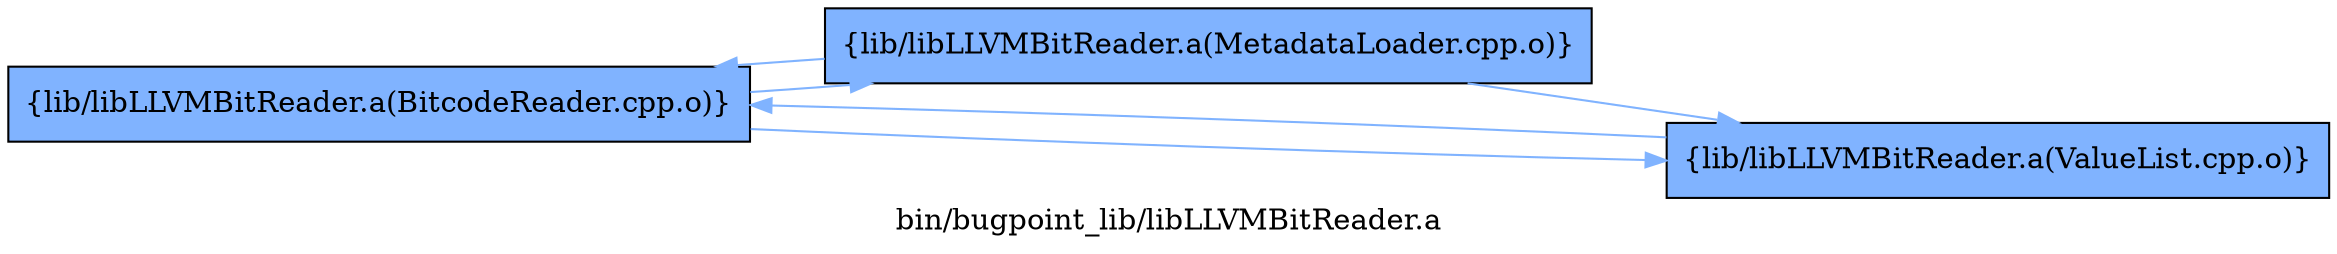 digraph "bin/bugpoint_lib/libLLVMBitReader.a" {
	label="bin/bugpoint_lib/libLLVMBitReader.a";
	rankdir=LR;
	{ rank=same; Node0x5646d4884508;  }

	Node0x5646d4884508 [shape=record,shape=box,group=1,style=filled,fillcolor="0.600000 0.5 1",label="{lib/libLLVMBitReader.a(BitcodeReader.cpp.o)}"];
	Node0x5646d4884508 -> Node0x5646d487e1a8[color="0.600000 0.5 1"];
	Node0x5646d4884508 -> Node0x5646d487e518[color="0.600000 0.5 1"];
	Node0x5646d487e1a8 [shape=record,shape=box,group=1,style=filled,fillcolor="0.600000 0.5 1",label="{lib/libLLVMBitReader.a(MetadataLoader.cpp.o)}"];
	Node0x5646d487e1a8 -> Node0x5646d4884508[color="0.600000 0.5 1"];
	Node0x5646d487e1a8 -> Node0x5646d487e518[color="0.600000 0.5 1"];
	Node0x5646d487e518 [shape=record,shape=box,group=1,style=filled,fillcolor="0.600000 0.5 1",label="{lib/libLLVMBitReader.a(ValueList.cpp.o)}"];
	Node0x5646d487e518 -> Node0x5646d4884508[color="0.600000 0.5 1"];
}
